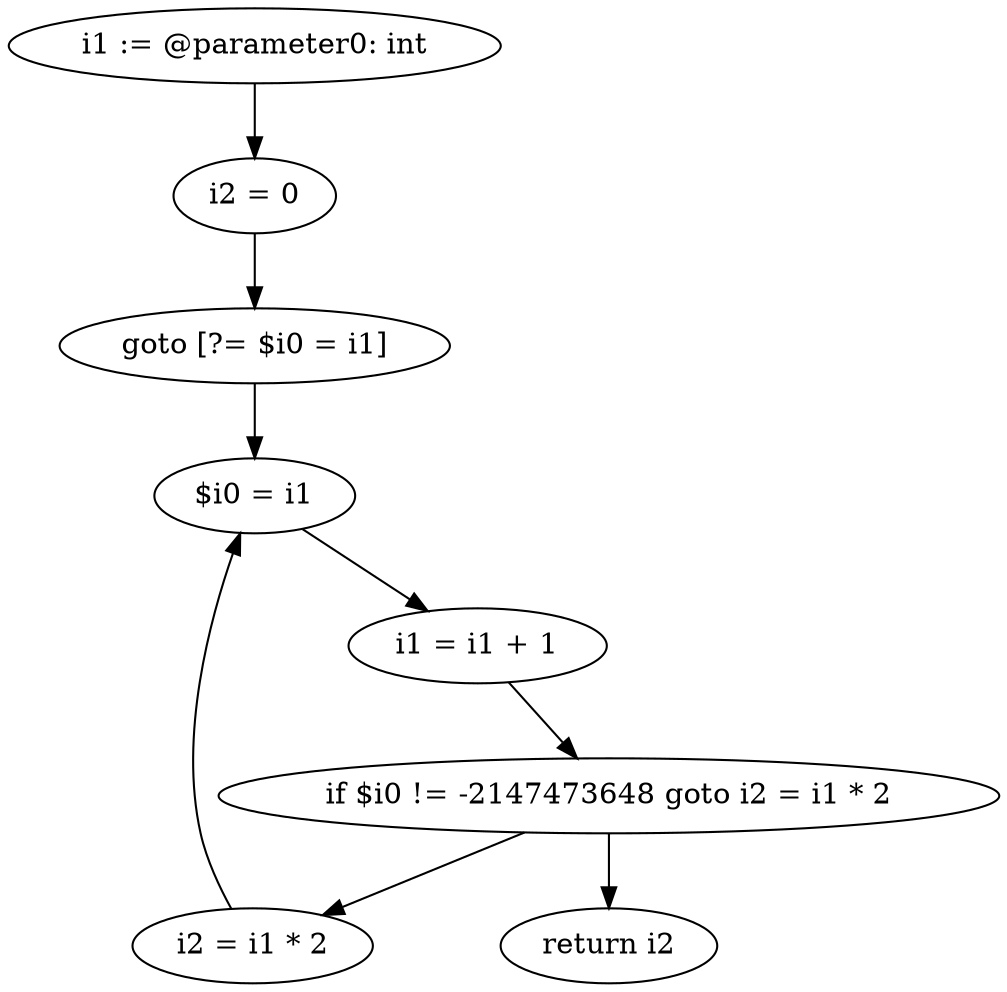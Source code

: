 digraph "unitGraph" {
    "i1 := @parameter0: int"
    "i2 = 0"
    "goto [?= $i0 = i1]"
    "i2 = i1 * 2"
    "$i0 = i1"
    "i1 = i1 + 1"
    "if $i0 != -2147473648 goto i2 = i1 * 2"
    "return i2"
    "i1 := @parameter0: int"->"i2 = 0";
    "i2 = 0"->"goto [?= $i0 = i1]";
    "goto [?= $i0 = i1]"->"$i0 = i1";
    "i2 = i1 * 2"->"$i0 = i1";
    "$i0 = i1"->"i1 = i1 + 1";
    "i1 = i1 + 1"->"if $i0 != -2147473648 goto i2 = i1 * 2";
    "if $i0 != -2147473648 goto i2 = i1 * 2"->"return i2";
    "if $i0 != -2147473648 goto i2 = i1 * 2"->"i2 = i1 * 2";
}
